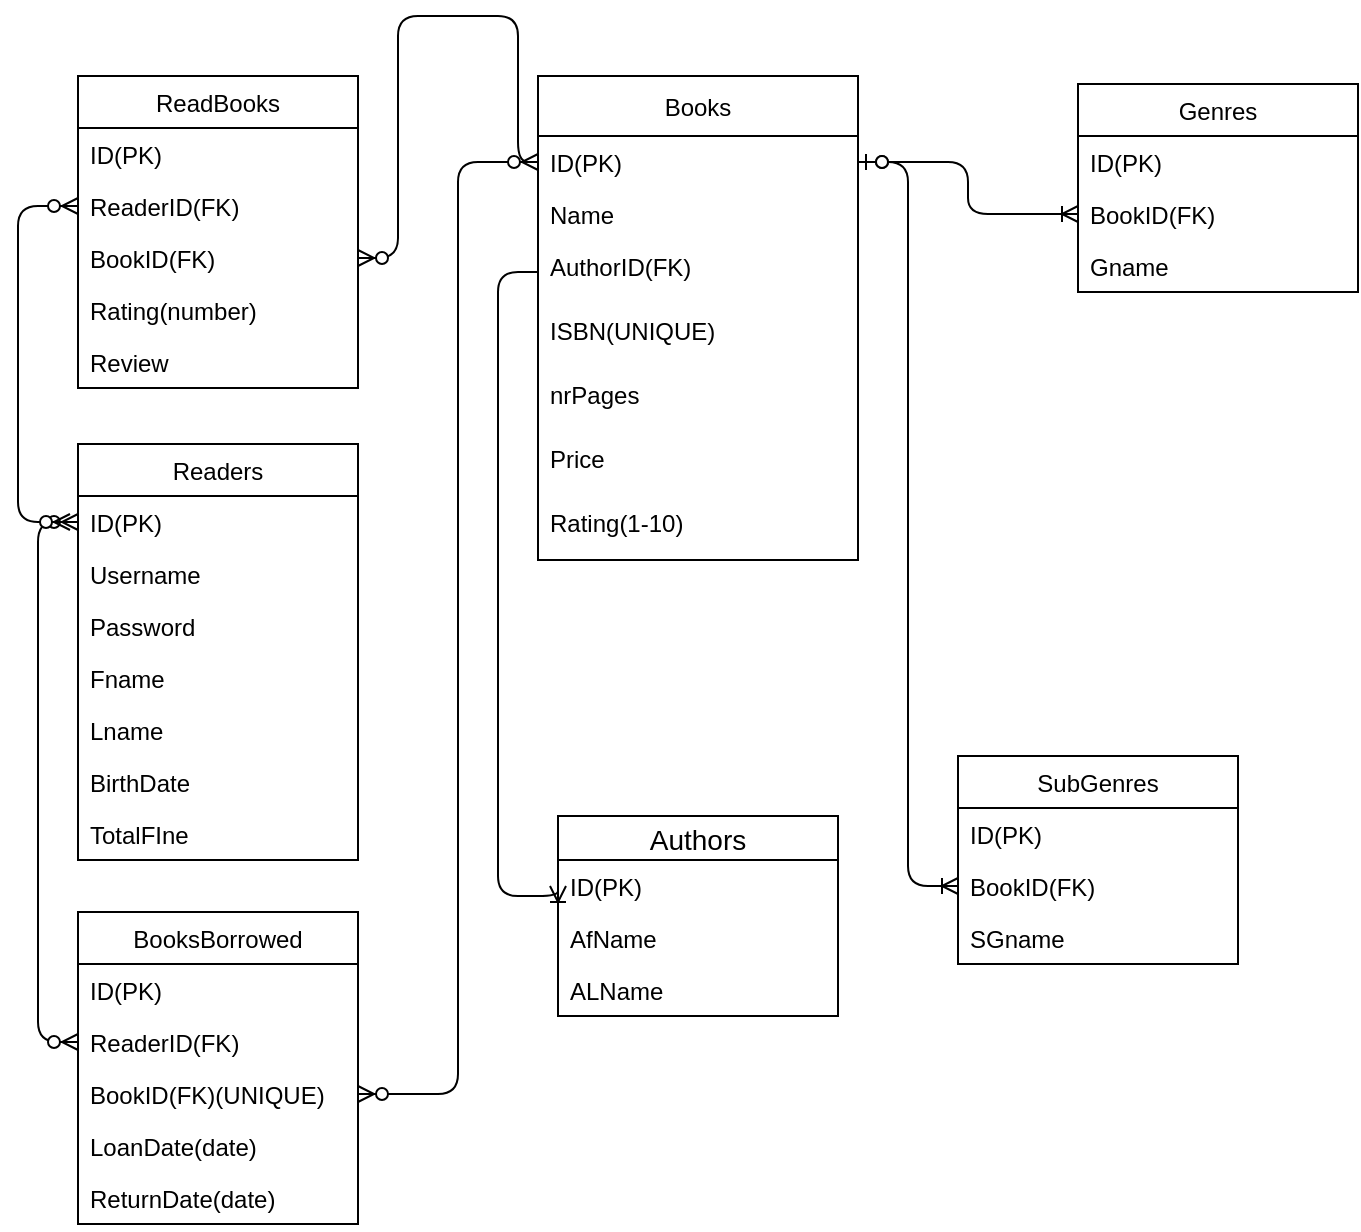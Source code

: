<mxfile version="10.5.8" type="device"><diagram id="xZHfgwbLgJlN-FfZF7q6" name="Page-1"><mxGraphModel dx="1354" dy="797" grid="1" gridSize="10" guides="1" tooltips="1" connect="1" arrows="1" fold="1" page="1" pageScale="1" pageWidth="827" pageHeight="1169" math="0" shadow="0"><root><mxCell id="0"/><mxCell id="1" parent="0"/><mxCell id="_CwrDnAx9WGAgFqnsCqz-36" value="Books" style="swimlane;fontStyle=0;childLayout=stackLayout;horizontal=1;startSize=30;fillColor=#ffffff;horizontalStack=0;resizeParent=1;resizeParentMax=0;resizeLast=0;collapsible=1;marginBottom=0;" parent="1" vertex="1"><mxGeometry x="270" y="370" width="160" height="242" as="geometry"><mxRectangle x="100" y="120" width="60" height="30" as="alternateBounds"/></mxGeometry></mxCell><mxCell id="_CwrDnAx9WGAgFqnsCqz-37" value="ID(PK)" style="text;strokeColor=none;fillColor=none;align=left;verticalAlign=top;spacingLeft=4;spacingRight=4;overflow=hidden;rotatable=0;points=[[0,0.5],[1,0.5]];portConstraint=eastwest;" parent="_CwrDnAx9WGAgFqnsCqz-36" vertex="1"><mxGeometry y="30" width="160" height="26" as="geometry"/></mxCell><mxCell id="_CwrDnAx9WGAgFqnsCqz-38" value="Name" style="text;strokeColor=none;fillColor=none;align=left;verticalAlign=top;spacingLeft=4;spacingRight=4;overflow=hidden;rotatable=0;points=[[0,0.5],[1,0.5]];portConstraint=eastwest;" parent="_CwrDnAx9WGAgFqnsCqz-36" vertex="1"><mxGeometry y="56" width="160" height="26" as="geometry"/></mxCell><mxCell id="_CwrDnAx9WGAgFqnsCqz-39" value="AuthorID(FK)&#10;&#10;" style="text;strokeColor=none;fillColor=none;align=left;verticalAlign=top;spacingLeft=4;spacingRight=4;overflow=hidden;rotatable=0;points=[[0,0.5],[1,0.5]];portConstraint=eastwest;" parent="_CwrDnAx9WGAgFqnsCqz-36" vertex="1"><mxGeometry y="82" width="160" height="32" as="geometry"/></mxCell><mxCell id="_CwrDnAx9WGAgFqnsCqz-40" value="ISBN(UNIQUE)&#10;" style="text;strokeColor=none;fillColor=none;align=left;verticalAlign=top;spacingLeft=4;spacingRight=4;overflow=hidden;rotatable=0;points=[[0,0.5],[1,0.5]];portConstraint=eastwest;" parent="_CwrDnAx9WGAgFqnsCqz-36" vertex="1"><mxGeometry y="114" width="160" height="32" as="geometry"/></mxCell><mxCell id="_CwrDnAx9WGAgFqnsCqz-41" value="nrPages&#10;" style="text;strokeColor=none;fillColor=none;align=left;verticalAlign=top;spacingLeft=4;spacingRight=4;overflow=hidden;rotatable=0;points=[[0,0.5],[1,0.5]];portConstraint=eastwest;" parent="_CwrDnAx9WGAgFqnsCqz-36" vertex="1"><mxGeometry y="146" width="160" height="32" as="geometry"/></mxCell><mxCell id="_CwrDnAx9WGAgFqnsCqz-42" value="Price&#10;" style="text;strokeColor=none;fillColor=none;align=left;verticalAlign=top;spacingLeft=4;spacingRight=4;overflow=hidden;rotatable=0;points=[[0,0.5],[1,0.5]];portConstraint=eastwest;" parent="_CwrDnAx9WGAgFqnsCqz-36" vertex="1"><mxGeometry y="178" width="160" height="32" as="geometry"/></mxCell><mxCell id="_CwrDnAx9WGAgFqnsCqz-101" value="Rating(1-10)&#10;" style="text;strokeColor=none;fillColor=none;align=left;verticalAlign=top;spacingLeft=4;spacingRight=4;overflow=hidden;rotatable=0;points=[[0,0.5],[1,0.5]];portConstraint=eastwest;" parent="_CwrDnAx9WGAgFqnsCqz-36" vertex="1"><mxGeometry y="210" width="160" height="32" as="geometry"/></mxCell><mxCell id="_CwrDnAx9WGAgFqnsCqz-44" value="Genres" style="swimlane;fontStyle=0;childLayout=stackLayout;horizontal=1;startSize=26;fillColor=none;horizontalStack=0;resizeParent=1;resizeParentMax=0;resizeLast=0;collapsible=1;marginBottom=0;" parent="1" vertex="1"><mxGeometry x="540" y="374" width="140" height="104" as="geometry"/></mxCell><mxCell id="_CwrDnAx9WGAgFqnsCqz-45" value="ID(PK)" style="text;strokeColor=none;fillColor=none;align=left;verticalAlign=top;spacingLeft=4;spacingRight=4;overflow=hidden;rotatable=0;points=[[0,0.5],[1,0.5]];portConstraint=eastwest;" parent="_CwrDnAx9WGAgFqnsCqz-44" vertex="1"><mxGeometry y="26" width="140" height="26" as="geometry"/></mxCell><mxCell id="_CwrDnAx9WGAgFqnsCqz-46" value="BookID(FK)" style="text;strokeColor=none;fillColor=none;align=left;verticalAlign=top;spacingLeft=4;spacingRight=4;overflow=hidden;rotatable=0;points=[[0,0.5],[1,0.5]];portConstraint=eastwest;" parent="_CwrDnAx9WGAgFqnsCqz-44" vertex="1"><mxGeometry y="52" width="140" height="26" as="geometry"/></mxCell><mxCell id="_CwrDnAx9WGAgFqnsCqz-47" value="Gname" style="text;strokeColor=none;fillColor=none;align=left;verticalAlign=top;spacingLeft=4;spacingRight=4;overflow=hidden;rotatable=0;points=[[0,0.5],[1,0.5]];portConstraint=eastwest;" parent="_CwrDnAx9WGAgFqnsCqz-44" vertex="1"><mxGeometry y="78" width="140" height="26" as="geometry"/></mxCell><mxCell id="_CwrDnAx9WGAgFqnsCqz-49" value="Readers" style="swimlane;fontStyle=0;childLayout=stackLayout;horizontal=1;startSize=26;fillColor=none;horizontalStack=0;resizeParent=1;resizeParentMax=0;resizeLast=0;collapsible=1;marginBottom=0;" parent="1" vertex="1"><mxGeometry x="40" y="554" width="140" height="208" as="geometry"/></mxCell><mxCell id="9p_ja7h1whmIK5bqACPP-1" value="ID(PK)" style="text;strokeColor=none;fillColor=none;align=left;verticalAlign=top;spacingLeft=4;spacingRight=4;overflow=hidden;rotatable=0;points=[[0,0.5],[1,0.5]];portConstraint=eastwest;" parent="_CwrDnAx9WGAgFqnsCqz-49" vertex="1"><mxGeometry y="26" width="140" height="26" as="geometry"/></mxCell><mxCell id="9p_ja7h1whmIK5bqACPP-2" value="Username" style="text;strokeColor=none;fillColor=none;align=left;verticalAlign=top;spacingLeft=4;spacingRight=4;overflow=hidden;rotatable=0;points=[[0,0.5],[1,0.5]];portConstraint=eastwest;" parent="_CwrDnAx9WGAgFqnsCqz-49" vertex="1"><mxGeometry y="52" width="140" height="26" as="geometry"/></mxCell><mxCell id="_CwrDnAx9WGAgFqnsCqz-50" value="Password" style="text;strokeColor=none;fillColor=none;align=left;verticalAlign=top;spacingLeft=4;spacingRight=4;overflow=hidden;rotatable=0;points=[[0,0.5],[1,0.5]];portConstraint=eastwest;" parent="_CwrDnAx9WGAgFqnsCqz-49" vertex="1"><mxGeometry y="78" width="140" height="26" as="geometry"/></mxCell><mxCell id="_CwrDnAx9WGAgFqnsCqz-51" value="Fname" style="text;strokeColor=none;fillColor=none;align=left;verticalAlign=top;spacingLeft=4;spacingRight=4;overflow=hidden;rotatable=0;points=[[0,0.5],[1,0.5]];portConstraint=eastwest;" parent="_CwrDnAx9WGAgFqnsCqz-49" vertex="1"><mxGeometry y="104" width="140" height="26" as="geometry"/></mxCell><mxCell id="_CwrDnAx9WGAgFqnsCqz-92" value="Lname" style="text;strokeColor=none;fillColor=none;align=left;verticalAlign=top;spacingLeft=4;spacingRight=4;overflow=hidden;rotatable=0;points=[[0,0.5],[1,0.5]];portConstraint=eastwest;" parent="_CwrDnAx9WGAgFqnsCqz-49" vertex="1"><mxGeometry y="130" width="140" height="26" as="geometry"/></mxCell><mxCell id="_CwrDnAx9WGAgFqnsCqz-120" value="BirthDate" style="text;strokeColor=none;fillColor=none;align=left;verticalAlign=top;spacingLeft=4;spacingRight=4;overflow=hidden;rotatable=0;points=[[0,0.5],[1,0.5]];portConstraint=eastwest;" parent="_CwrDnAx9WGAgFqnsCqz-49" vertex="1"><mxGeometry y="156" width="140" height="26" as="geometry"/></mxCell><mxCell id="_CwrDnAx9WGAgFqnsCqz-52" value="TotalFIne" style="text;strokeColor=none;fillColor=none;align=left;verticalAlign=top;spacingLeft=4;spacingRight=4;overflow=hidden;rotatable=0;points=[[0,0.5],[1,0.5]];portConstraint=eastwest;" parent="_CwrDnAx9WGAgFqnsCqz-49" vertex="1"><mxGeometry y="182" width="140" height="26" as="geometry"/></mxCell><mxCell id="_CwrDnAx9WGAgFqnsCqz-53" value="ReadBooks" style="swimlane;fontStyle=0;childLayout=stackLayout;horizontal=1;startSize=26;fillColor=none;horizontalStack=0;resizeParent=1;resizeParentMax=0;resizeLast=0;collapsible=1;marginBottom=0;" parent="1" vertex="1"><mxGeometry x="40" y="370" width="140" height="156" as="geometry"/></mxCell><mxCell id="_CwrDnAx9WGAgFqnsCqz-54" value="ID(PK)" style="text;strokeColor=none;fillColor=none;align=left;verticalAlign=top;spacingLeft=4;spacingRight=4;overflow=hidden;rotatable=0;points=[[0,0.5],[1,0.5]];portConstraint=eastwest;" parent="_CwrDnAx9WGAgFqnsCqz-53" vertex="1"><mxGeometry y="26" width="140" height="26" as="geometry"/></mxCell><mxCell id="_CwrDnAx9WGAgFqnsCqz-55" value="ReaderID(FK)" style="text;strokeColor=none;fillColor=none;align=left;verticalAlign=top;spacingLeft=4;spacingRight=4;overflow=hidden;rotatable=0;points=[[0,0.5],[1,0.5]];portConstraint=eastwest;" parent="_CwrDnAx9WGAgFqnsCqz-53" vertex="1"><mxGeometry y="52" width="140" height="26" as="geometry"/></mxCell><mxCell id="VJCt736FYS36-e4I4_bD-1" value="BookID(FK)" style="text;strokeColor=none;fillColor=none;align=left;verticalAlign=top;spacingLeft=4;spacingRight=4;overflow=hidden;rotatable=0;points=[[0,0.5],[1,0.5]];portConstraint=eastwest;" parent="_CwrDnAx9WGAgFqnsCqz-53" vertex="1"><mxGeometry y="78" width="140" height="26" as="geometry"/></mxCell><mxCell id="VJCt736FYS36-e4I4_bD-2" value="Rating(number)" style="text;strokeColor=none;fillColor=none;align=left;verticalAlign=top;spacingLeft=4;spacingRight=4;overflow=hidden;rotatable=0;points=[[0,0.5],[1,0.5]];portConstraint=eastwest;" parent="_CwrDnAx9WGAgFqnsCqz-53" vertex="1"><mxGeometry y="104" width="140" height="26" as="geometry"/></mxCell><mxCell id="_CwrDnAx9WGAgFqnsCqz-56" value="Review" style="text;strokeColor=none;fillColor=none;align=left;verticalAlign=top;spacingLeft=4;spacingRight=4;overflow=hidden;rotatable=0;points=[[0,0.5],[1,0.5]];portConstraint=eastwest;" parent="_CwrDnAx9WGAgFqnsCqz-53" vertex="1"><mxGeometry y="130" width="140" height="26" as="geometry"/></mxCell><mxCell id="_CwrDnAx9WGAgFqnsCqz-58" value="SubGenres" style="swimlane;fontStyle=0;childLayout=stackLayout;horizontal=1;startSize=26;fillColor=none;horizontalStack=0;resizeParent=1;resizeParentMax=0;resizeLast=0;collapsible=1;marginBottom=0;" parent="1" vertex="1"><mxGeometry x="480" y="710" width="140" height="104" as="geometry"/></mxCell><mxCell id="_CwrDnAx9WGAgFqnsCqz-59" value="ID(PK)" style="text;strokeColor=none;fillColor=none;align=left;verticalAlign=top;spacingLeft=4;spacingRight=4;overflow=hidden;rotatable=0;points=[[0,0.5],[1,0.5]];portConstraint=eastwest;" parent="_CwrDnAx9WGAgFqnsCqz-58" vertex="1"><mxGeometry y="26" width="140" height="26" as="geometry"/></mxCell><mxCell id="_CwrDnAx9WGAgFqnsCqz-60" value="BookID(FK)" style="text;strokeColor=none;fillColor=none;align=left;verticalAlign=top;spacingLeft=4;spacingRight=4;overflow=hidden;rotatable=0;points=[[0,0.5],[1,0.5]];portConstraint=eastwest;" parent="_CwrDnAx9WGAgFqnsCqz-58" vertex="1"><mxGeometry y="52" width="140" height="26" as="geometry"/></mxCell><mxCell id="_CwrDnAx9WGAgFqnsCqz-61" value="SGname" style="text;strokeColor=none;fillColor=none;align=left;verticalAlign=top;spacingLeft=4;spacingRight=4;overflow=hidden;rotatable=0;points=[[0,0.5],[1,0.5]];portConstraint=eastwest;" parent="_CwrDnAx9WGAgFqnsCqz-58" vertex="1"><mxGeometry y="78" width="140" height="26" as="geometry"/></mxCell><mxCell id="_CwrDnAx9WGAgFqnsCqz-114" value="Authors" style="swimlane;fontStyle=0;childLayout=stackLayout;horizontal=1;startSize=22;fillColor=none;horizontalStack=0;resizeParent=1;resizeParentMax=0;resizeLast=0;collapsible=1;marginBottom=0;swimlaneFillColor=#ffffff;align=center;fontSize=14;" parent="1" vertex="1"><mxGeometry x="280" y="740" width="140" height="100" as="geometry"/></mxCell><mxCell id="_CwrDnAx9WGAgFqnsCqz-115" value="ID(PK)" style="text;strokeColor=none;fillColor=none;spacingLeft=4;spacingRight=4;overflow=hidden;rotatable=0;points=[[0,0.5],[1,0.5]];portConstraint=eastwest;fontSize=12;" parent="_CwrDnAx9WGAgFqnsCqz-114" vertex="1"><mxGeometry y="22" width="140" height="26" as="geometry"/></mxCell><mxCell id="_CwrDnAx9WGAgFqnsCqz-116" value="AfName" style="text;strokeColor=none;fillColor=none;spacingLeft=4;spacingRight=4;overflow=hidden;rotatable=0;points=[[0,0.5],[1,0.5]];portConstraint=eastwest;fontSize=12;" parent="_CwrDnAx9WGAgFqnsCqz-114" vertex="1"><mxGeometry y="48" width="140" height="26" as="geometry"/></mxCell><mxCell id="_CwrDnAx9WGAgFqnsCqz-117" value="ALName" style="text;strokeColor=none;fillColor=none;spacingLeft=4;spacingRight=4;overflow=hidden;rotatable=0;points=[[0,0.5],[1,0.5]];portConstraint=eastwest;fontSize=12;" parent="_CwrDnAx9WGAgFqnsCqz-114" vertex="1"><mxGeometry y="74" width="140" height="26" as="geometry"/></mxCell><mxCell id="_CwrDnAx9WGAgFqnsCqz-122" value="" style="edgeStyle=orthogonalEdgeStyle;fontSize=12;html=1;endArrow=ERoneToMany;startArrow=ERzeroToOne;entryX=0;entryY=0.5;entryDx=0;entryDy=0;exitX=1;exitY=0.5;exitDx=0;exitDy=0;" parent="1" source="_CwrDnAx9WGAgFqnsCqz-37" target="_CwrDnAx9WGAgFqnsCqz-60" edge="1"><mxGeometry width="100" height="100" relative="1" as="geometry"><mxPoint x="460" y="370" as="sourcePoint"/><mxPoint x="550" y="420" as="targetPoint"/></mxGeometry></mxCell><mxCell id="_CwrDnAx9WGAgFqnsCqz-123" value="" style="edgeStyle=orthogonalEdgeStyle;fontSize=12;html=1;endArrow=ERoneToMany;startArrow=ERzeroToOne;entryX=0;entryY=0.5;entryDx=0;entryDy=0;exitX=1;exitY=0.5;exitDx=0;exitDy=0;" parent="1" source="_CwrDnAx9WGAgFqnsCqz-37" target="_CwrDnAx9WGAgFqnsCqz-46" edge="1"><mxGeometry width="100" height="100" relative="1" as="geometry"><mxPoint x="440" y="423" as="sourcePoint"/><mxPoint x="560" y="445" as="targetPoint"/></mxGeometry></mxCell><mxCell id="_CwrDnAx9WGAgFqnsCqz-127" value="" style="edgeStyle=orthogonalEdgeStyle;fontSize=12;html=1;endArrow=ERzeroToMany;endFill=1;exitX=0;exitY=0.5;exitDx=0;exitDy=0;entryX=1;entryY=0.5;entryDx=0;entryDy=0;" parent="1" source="_CwrDnAx9WGAgFqnsCqz-37" target="VJCt736FYS36-e4I4_bD-1" edge="1"><mxGeometry width="100" height="100" relative="1" as="geometry"><mxPoint x="190" y="960" as="sourcePoint"/><mxPoint x="225" y="300" as="targetPoint"/><Array as="points"><mxPoint x="260" y="413"/><mxPoint x="260" y="340"/><mxPoint x="200" y="340"/><mxPoint x="200" y="461"/></Array></mxGeometry></mxCell><mxCell id="_CwrDnAx9WGAgFqnsCqz-132" value="" style="edgeStyle=orthogonalEdgeStyle;fontSize=12;html=1;endArrow=ERoneToMany;exitX=0;exitY=0.5;exitDx=0;exitDy=0;entryX=0;entryY=0.5;entryDx=0;entryDy=0;" parent="1" source="_CwrDnAx9WGAgFqnsCqz-39" target="_CwrDnAx9WGAgFqnsCqz-115" edge="1"><mxGeometry width="100" height="100" relative="1" as="geometry"><mxPoint x="280" y="423" as="sourcePoint"/><mxPoint x="190" y="821" as="targetPoint"/><Array as="points"><mxPoint x="250" y="468"/><mxPoint x="250" y="780"/><mxPoint x="280" y="780"/></Array></mxGeometry></mxCell><mxCell id="_CwrDnAx9WGAgFqnsCqz-133" value="" style="edgeStyle=orthogonalEdgeStyle;fontSize=12;html=1;endArrow=ERzeroToMany;endFill=1;startArrow=ERzeroToMany;entryX=0;entryY=0.5;entryDx=0;entryDy=0;entryPerimeter=0;exitX=0;exitY=0.5;exitDx=0;exitDy=0;" parent="1" source="9p_ja7h1whmIK5bqACPP-1" target="_CwrDnAx9WGAgFqnsCqz-55" edge="1"><mxGeometry width="100" height="100" relative="1" as="geometry"><mxPoint x="240" y="960" as="sourcePoint"/><mxPoint x="340" y="860" as="targetPoint"/><Array as="points"><mxPoint x="10" y="593"/><mxPoint x="10" y="435"/></Array></mxGeometry></mxCell><mxCell id="4wgYyJAQ214_29gaeAvr-1" value="BooksBorrowed" style="swimlane;fontStyle=0;childLayout=stackLayout;horizontal=1;startSize=26;fillColor=none;horizontalStack=0;resizeParent=1;resizeParentMax=0;resizeLast=0;collapsible=1;marginBottom=0;" vertex="1" parent="1"><mxGeometry x="40" y="788" width="140" height="156" as="geometry"/></mxCell><mxCell id="4wgYyJAQ214_29gaeAvr-2" value="ID(PK)" style="text;strokeColor=none;fillColor=none;align=left;verticalAlign=top;spacingLeft=4;spacingRight=4;overflow=hidden;rotatable=0;points=[[0,0.5],[1,0.5]];portConstraint=eastwest;" vertex="1" parent="4wgYyJAQ214_29gaeAvr-1"><mxGeometry y="26" width="140" height="26" as="geometry"/></mxCell><mxCell id="4wgYyJAQ214_29gaeAvr-3" value="ReaderID(FK)" style="text;strokeColor=none;fillColor=none;align=left;verticalAlign=top;spacingLeft=4;spacingRight=4;overflow=hidden;rotatable=0;points=[[0,0.5],[1,0.5]];portConstraint=eastwest;" vertex="1" parent="4wgYyJAQ214_29gaeAvr-1"><mxGeometry y="52" width="140" height="26" as="geometry"/></mxCell><mxCell id="4wgYyJAQ214_29gaeAvr-4" value="BookID(FK)(UNIQUE)" style="text;strokeColor=none;fillColor=none;align=left;verticalAlign=top;spacingLeft=4;spacingRight=4;overflow=hidden;rotatable=0;points=[[0,0.5],[1,0.5]];portConstraint=eastwest;" vertex="1" parent="4wgYyJAQ214_29gaeAvr-1"><mxGeometry y="78" width="140" height="26" as="geometry"/></mxCell><mxCell id="4wgYyJAQ214_29gaeAvr-5" value="LoanDate(date)&#10;&#10;" style="text;strokeColor=none;fillColor=none;align=left;verticalAlign=top;spacingLeft=4;spacingRight=4;overflow=hidden;rotatable=0;points=[[0,0.5],[1,0.5]];portConstraint=eastwest;" vertex="1" parent="4wgYyJAQ214_29gaeAvr-1"><mxGeometry y="104" width="140" height="26" as="geometry"/></mxCell><mxCell id="4wgYyJAQ214_29gaeAvr-6" value="ReturnDate(date)&#10;&#10;" style="text;strokeColor=none;fillColor=none;align=left;verticalAlign=top;spacingLeft=4;spacingRight=4;overflow=hidden;rotatable=0;points=[[0,0.5],[1,0.5]];portConstraint=eastwest;" vertex="1" parent="4wgYyJAQ214_29gaeAvr-1"><mxGeometry y="130" width="140" height="26" as="geometry"/></mxCell><mxCell id="4wgYyJAQ214_29gaeAvr-7" value="" style="edgeStyle=orthogonalEdgeStyle;fontSize=12;html=1;endArrow=ERzeroToMany;endFill=1;startArrow=ERzeroToMany;exitX=0;exitY=0.5;exitDx=0;exitDy=0;" edge="1" parent="1" source="4wgYyJAQ214_29gaeAvr-3"><mxGeometry width="100" height="100" relative="1" as="geometry"><mxPoint x="50" y="655" as="sourcePoint"/><mxPoint x="36" y="593" as="targetPoint"/><Array as="points"><mxPoint x="20" y="853"/><mxPoint x="20" y="593"/></Array></mxGeometry></mxCell><mxCell id="4wgYyJAQ214_29gaeAvr-8" value="" style="edgeStyle=orthogonalEdgeStyle;fontSize=12;html=1;endArrow=ERzeroToMany;endFill=1;startArrow=ERzeroToMany;exitX=1;exitY=0.5;exitDx=0;exitDy=0;entryX=0;entryY=0.5;entryDx=0;entryDy=0;" edge="1" parent="1" source="4wgYyJAQ214_29gaeAvr-4" target="_CwrDnAx9WGAgFqnsCqz-37"><mxGeometry width="100" height="100" relative="1" as="geometry"><mxPoint x="50" y="863" as="sourcePoint"/><mxPoint x="46" y="603" as="targetPoint"/><Array as="points"><mxPoint x="230" y="879"/><mxPoint x="230" y="413"/></Array></mxGeometry></mxCell></root></mxGraphModel></diagram></mxfile>